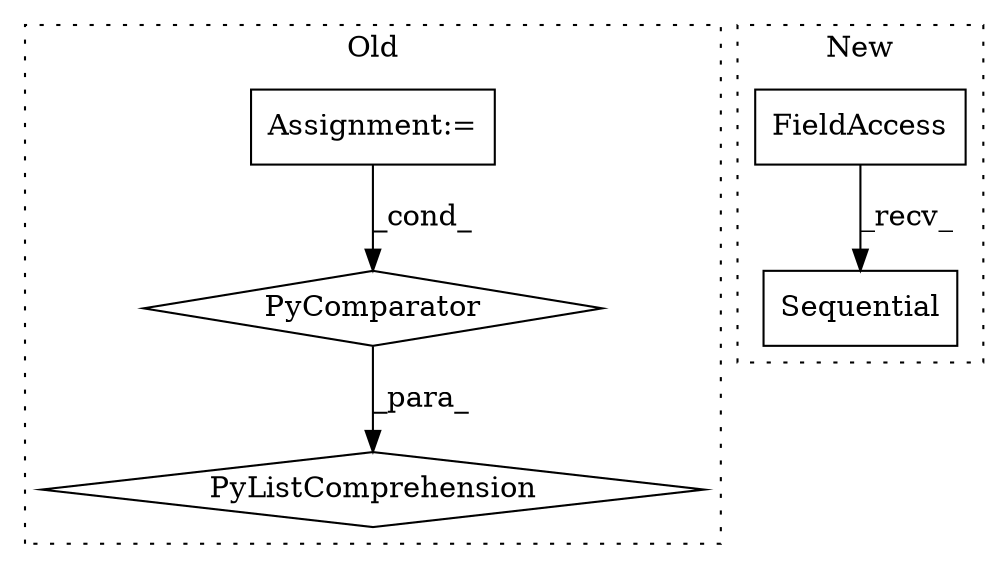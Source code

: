 digraph G {
subgraph cluster0 {
1 [label="PyComparator" a="113" s="7703" l="33" shape="diamond"];
4 [label="Assignment:=" a="7" s="7476" l="1" shape="box"];
5 [label="PyListComprehension" a="109" s="7614" l="130" shape="diamond"];
label = "Old";
style="dotted";
}
subgraph cluster1 {
2 [label="Sequential" a="32" s="7564,7611" l="11,1" shape="box"];
3 [label="FieldAccess" a="22" s="7555" l="8" shape="box"];
label = "New";
style="dotted";
}
1 -> 5 [label="_para_"];
3 -> 2 [label="_recv_"];
4 -> 1 [label="_cond_"];
}
